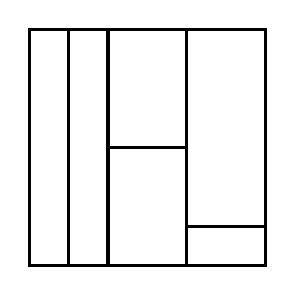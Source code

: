 \begin{tikzpicture}[very thick, scale=.5]
    \draw (0,0) rectangle (1,6);
    \draw (1,0) rectangle (2,6);
    \draw (2,3) rectangle (4,6);
    \draw (2,0) rectangle (4,3);
    \draw (4,1) rectangle (6,6);
    \draw (4,0) rectangle (6,1);
\end{tikzpicture}
